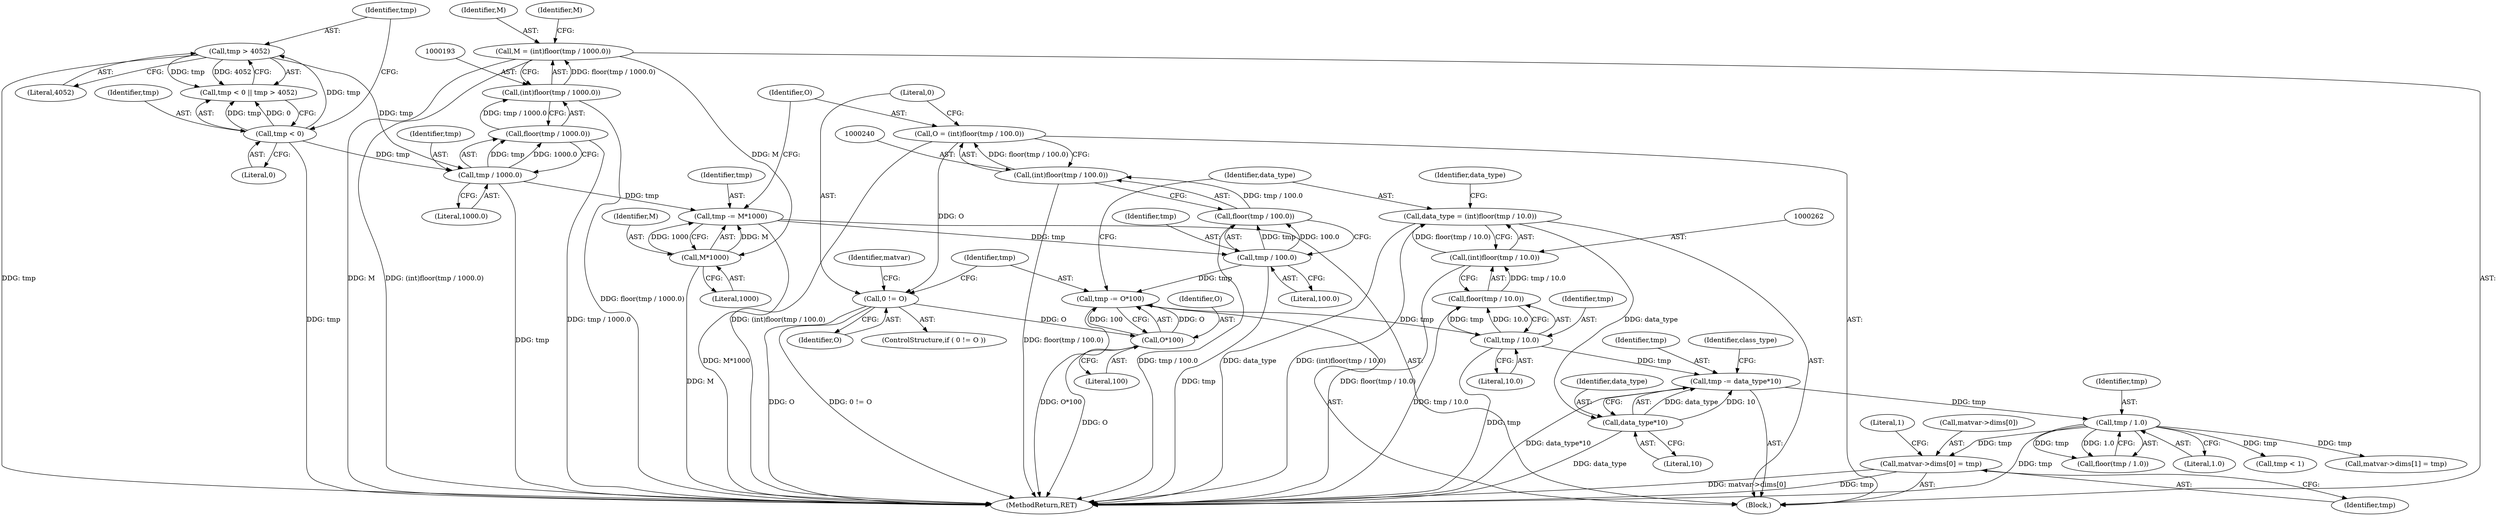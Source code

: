 digraph "0_matio_651a8e28099edb5fbb9e4e1d4d3238848f446c9a@pointer" {
"1000408" [label="(Call,matvar->dims[0] = tmp)"];
"1000327" [label="(Call,tmp / 1.0)"];
"1000317" [label="(Call,tmp -= data_type*10)"];
"1000319" [label="(Call,data_type*10)"];
"1000259" [label="(Call,data_type = (int)floor(tmp / 10.0))"];
"1000261" [label="(Call,(int)floor(tmp / 10.0))"];
"1000263" [label="(Call,floor(tmp / 10.0))"];
"1000264" [label="(Call,tmp / 10.0)"];
"1000254" [label="(Call,tmp -= O*100)"];
"1000256" [label="(Call,O*100)"];
"1000246" [label="(Call,0 != O)"];
"1000237" [label="(Call,O = (int)floor(tmp / 100.0))"];
"1000239" [label="(Call,(int)floor(tmp / 100.0))"];
"1000241" [label="(Call,floor(tmp / 100.0))"];
"1000242" [label="(Call,tmp / 100.0)"];
"1000232" [label="(Call,tmp -= M*1000)"];
"1000234" [label="(Call,M*1000)"];
"1000190" [label="(Call,M = (int)floor(tmp / 1000.0))"];
"1000192" [label="(Call,(int)floor(tmp / 1000.0))"];
"1000194" [label="(Call,floor(tmp / 1000.0))"];
"1000195" [label="(Call,tmp / 1000.0)"];
"1000175" [label="(Call,tmp > 4052)"];
"1000172" [label="(Call,tmp < 0)"];
"1000529" [label="(Call,tmp < 1)"];
"1000177" [label="(Literal,4052)"];
"1000321" [label="(Literal,10)"];
"1000261" [label="(Call,(int)floor(tmp / 10.0))"];
"1000263" [label="(Call,floor(tmp / 10.0))"];
"1000257" [label="(Identifier,O)"];
"1000241" [label="(Call,floor(tmp / 100.0))"];
"1000444" [label="(Call,matvar->dims[1] = tmp)"];
"1000235" [label="(Identifier,M)"];
"1000176" [label="(Identifier,tmp)"];
"1000245" [label="(ControlStructure,if ( 0 != O ))"];
"1000254" [label="(Call,tmp -= O*100)"];
"1000236" [label="(Literal,1000)"];
"1000414" [label="(Identifier,tmp)"];
"1000237" [label="(Call,O = (int)floor(tmp / 100.0))"];
"1000244" [label="(Literal,100.0)"];
"1000408" [label="(Call,matvar->dims[0] = tmp)"];
"1000247" [label="(Literal,0)"];
"1000190" [label="(Call,M = (int)floor(tmp / 1000.0))"];
"1000327" [label="(Call,tmp / 1.0)"];
"1000192" [label="(Call,(int)floor(tmp / 1000.0))"];
"1000191" [label="(Identifier,M)"];
"1000328" [label="(Identifier,tmp)"];
"1000326" [label="(Call,floor(tmp / 1.0))"];
"1000317" [label="(Call,tmp -= data_type*10)"];
"1000171" [label="(Call,tmp < 0 || tmp > 4052)"];
"1000234" [label="(Call,M*1000)"];
"1000173" [label="(Identifier,tmp)"];
"1000256" [label="(Call,O*100)"];
"1000172" [label="(Call,tmp < 0)"];
"1000265" [label="(Identifier,tmp)"];
"1000318" [label="(Identifier,tmp)"];
"1000665" [label="(MethodReturn,RET)"];
"1000268" [label="(Identifier,data_type)"];
"1000246" [label="(Call,0 != O)"];
"1000264" [label="(Call,tmp / 10.0)"];
"1000260" [label="(Identifier,data_type)"];
"1000239" [label="(Call,(int)floor(tmp / 100.0))"];
"1000242" [label="(Call,tmp / 100.0)"];
"1000232" [label="(Call,tmp -= M*1000)"];
"1000319" [label="(Call,data_type*10)"];
"1000195" [label="(Call,tmp / 1000.0)"];
"1000238" [label="(Identifier,O)"];
"1000323" [label="(Identifier,class_type)"];
"1000255" [label="(Identifier,tmp)"];
"1000194" [label="(Call,floor(tmp / 1000.0))"];
"1000409" [label="(Call,matvar->dims[0])"];
"1000266" [label="(Literal,10.0)"];
"1000258" [label="(Literal,100)"];
"1000174" [label="(Literal,0)"];
"1000196" [label="(Identifier,tmp)"];
"1000175" [label="(Call,tmp > 4052)"];
"1000197" [label="(Literal,1000.0)"];
"1000243" [label="(Identifier,tmp)"];
"1000251" [label="(Identifier,matvar)"];
"1000417" [label="(Literal,1)"];
"1000233" [label="(Identifier,tmp)"];
"1000248" [label="(Identifier,O)"];
"1000199" [label="(Identifier,M)"];
"1000320" [label="(Identifier,data_type)"];
"1000329" [label="(Literal,1.0)"];
"1000109" [label="(Block,)"];
"1000259" [label="(Call,data_type = (int)floor(tmp / 10.0))"];
"1000408" -> "1000109"  [label="AST: "];
"1000408" -> "1000414"  [label="CFG: "];
"1000409" -> "1000408"  [label="AST: "];
"1000414" -> "1000408"  [label="AST: "];
"1000417" -> "1000408"  [label="CFG: "];
"1000408" -> "1000665"  [label="DDG: matvar->dims[0]"];
"1000408" -> "1000665"  [label="DDG: tmp"];
"1000327" -> "1000408"  [label="DDG: tmp"];
"1000327" -> "1000326"  [label="AST: "];
"1000327" -> "1000329"  [label="CFG: "];
"1000328" -> "1000327"  [label="AST: "];
"1000329" -> "1000327"  [label="AST: "];
"1000326" -> "1000327"  [label="CFG: "];
"1000327" -> "1000665"  [label="DDG: tmp"];
"1000327" -> "1000326"  [label="DDG: tmp"];
"1000327" -> "1000326"  [label="DDG: 1.0"];
"1000317" -> "1000327"  [label="DDG: tmp"];
"1000327" -> "1000444"  [label="DDG: tmp"];
"1000327" -> "1000529"  [label="DDG: tmp"];
"1000317" -> "1000109"  [label="AST: "];
"1000317" -> "1000319"  [label="CFG: "];
"1000318" -> "1000317"  [label="AST: "];
"1000319" -> "1000317"  [label="AST: "];
"1000323" -> "1000317"  [label="CFG: "];
"1000317" -> "1000665"  [label="DDG: data_type*10"];
"1000319" -> "1000317"  [label="DDG: data_type"];
"1000319" -> "1000317"  [label="DDG: 10"];
"1000264" -> "1000317"  [label="DDG: tmp"];
"1000319" -> "1000321"  [label="CFG: "];
"1000320" -> "1000319"  [label="AST: "];
"1000321" -> "1000319"  [label="AST: "];
"1000319" -> "1000665"  [label="DDG: data_type"];
"1000259" -> "1000319"  [label="DDG: data_type"];
"1000259" -> "1000109"  [label="AST: "];
"1000259" -> "1000261"  [label="CFG: "];
"1000260" -> "1000259"  [label="AST: "];
"1000261" -> "1000259"  [label="AST: "];
"1000268" -> "1000259"  [label="CFG: "];
"1000259" -> "1000665"  [label="DDG: data_type"];
"1000259" -> "1000665"  [label="DDG: (int)floor(tmp / 10.0)"];
"1000261" -> "1000259"  [label="DDG: floor(tmp / 10.0)"];
"1000261" -> "1000263"  [label="CFG: "];
"1000262" -> "1000261"  [label="AST: "];
"1000263" -> "1000261"  [label="AST: "];
"1000261" -> "1000665"  [label="DDG: floor(tmp / 10.0)"];
"1000263" -> "1000261"  [label="DDG: tmp / 10.0"];
"1000263" -> "1000264"  [label="CFG: "];
"1000264" -> "1000263"  [label="AST: "];
"1000263" -> "1000665"  [label="DDG: tmp / 10.0"];
"1000264" -> "1000263"  [label="DDG: tmp"];
"1000264" -> "1000263"  [label="DDG: 10.0"];
"1000264" -> "1000266"  [label="CFG: "];
"1000265" -> "1000264"  [label="AST: "];
"1000266" -> "1000264"  [label="AST: "];
"1000264" -> "1000665"  [label="DDG: tmp"];
"1000254" -> "1000264"  [label="DDG: tmp"];
"1000254" -> "1000109"  [label="AST: "];
"1000254" -> "1000256"  [label="CFG: "];
"1000255" -> "1000254"  [label="AST: "];
"1000256" -> "1000254"  [label="AST: "];
"1000260" -> "1000254"  [label="CFG: "];
"1000254" -> "1000665"  [label="DDG: O*100"];
"1000256" -> "1000254"  [label="DDG: O"];
"1000256" -> "1000254"  [label="DDG: 100"];
"1000242" -> "1000254"  [label="DDG: tmp"];
"1000256" -> "1000258"  [label="CFG: "];
"1000257" -> "1000256"  [label="AST: "];
"1000258" -> "1000256"  [label="AST: "];
"1000256" -> "1000665"  [label="DDG: O"];
"1000246" -> "1000256"  [label="DDG: O"];
"1000246" -> "1000245"  [label="AST: "];
"1000246" -> "1000248"  [label="CFG: "];
"1000247" -> "1000246"  [label="AST: "];
"1000248" -> "1000246"  [label="AST: "];
"1000251" -> "1000246"  [label="CFG: "];
"1000255" -> "1000246"  [label="CFG: "];
"1000246" -> "1000665"  [label="DDG: O"];
"1000246" -> "1000665"  [label="DDG: 0 != O"];
"1000237" -> "1000246"  [label="DDG: O"];
"1000237" -> "1000109"  [label="AST: "];
"1000237" -> "1000239"  [label="CFG: "];
"1000238" -> "1000237"  [label="AST: "];
"1000239" -> "1000237"  [label="AST: "];
"1000247" -> "1000237"  [label="CFG: "];
"1000237" -> "1000665"  [label="DDG: (int)floor(tmp / 100.0)"];
"1000239" -> "1000237"  [label="DDG: floor(tmp / 100.0)"];
"1000239" -> "1000241"  [label="CFG: "];
"1000240" -> "1000239"  [label="AST: "];
"1000241" -> "1000239"  [label="AST: "];
"1000239" -> "1000665"  [label="DDG: floor(tmp / 100.0)"];
"1000241" -> "1000239"  [label="DDG: tmp / 100.0"];
"1000241" -> "1000242"  [label="CFG: "];
"1000242" -> "1000241"  [label="AST: "];
"1000241" -> "1000665"  [label="DDG: tmp / 100.0"];
"1000242" -> "1000241"  [label="DDG: tmp"];
"1000242" -> "1000241"  [label="DDG: 100.0"];
"1000242" -> "1000244"  [label="CFG: "];
"1000243" -> "1000242"  [label="AST: "];
"1000244" -> "1000242"  [label="AST: "];
"1000242" -> "1000665"  [label="DDG: tmp"];
"1000232" -> "1000242"  [label="DDG: tmp"];
"1000232" -> "1000109"  [label="AST: "];
"1000232" -> "1000234"  [label="CFG: "];
"1000233" -> "1000232"  [label="AST: "];
"1000234" -> "1000232"  [label="AST: "];
"1000238" -> "1000232"  [label="CFG: "];
"1000232" -> "1000665"  [label="DDG: M*1000"];
"1000234" -> "1000232"  [label="DDG: M"];
"1000234" -> "1000232"  [label="DDG: 1000"];
"1000195" -> "1000232"  [label="DDG: tmp"];
"1000234" -> "1000236"  [label="CFG: "];
"1000235" -> "1000234"  [label="AST: "];
"1000236" -> "1000234"  [label="AST: "];
"1000234" -> "1000665"  [label="DDG: M"];
"1000190" -> "1000234"  [label="DDG: M"];
"1000190" -> "1000109"  [label="AST: "];
"1000190" -> "1000192"  [label="CFG: "];
"1000191" -> "1000190"  [label="AST: "];
"1000192" -> "1000190"  [label="AST: "];
"1000199" -> "1000190"  [label="CFG: "];
"1000190" -> "1000665"  [label="DDG: M"];
"1000190" -> "1000665"  [label="DDG: (int)floor(tmp / 1000.0)"];
"1000192" -> "1000190"  [label="DDG: floor(tmp / 1000.0)"];
"1000192" -> "1000194"  [label="CFG: "];
"1000193" -> "1000192"  [label="AST: "];
"1000194" -> "1000192"  [label="AST: "];
"1000192" -> "1000665"  [label="DDG: floor(tmp / 1000.0)"];
"1000194" -> "1000192"  [label="DDG: tmp / 1000.0"];
"1000194" -> "1000195"  [label="CFG: "];
"1000195" -> "1000194"  [label="AST: "];
"1000194" -> "1000665"  [label="DDG: tmp / 1000.0"];
"1000195" -> "1000194"  [label="DDG: tmp"];
"1000195" -> "1000194"  [label="DDG: 1000.0"];
"1000195" -> "1000197"  [label="CFG: "];
"1000196" -> "1000195"  [label="AST: "];
"1000197" -> "1000195"  [label="AST: "];
"1000195" -> "1000665"  [label="DDG: tmp"];
"1000175" -> "1000195"  [label="DDG: tmp"];
"1000172" -> "1000195"  [label="DDG: tmp"];
"1000175" -> "1000171"  [label="AST: "];
"1000175" -> "1000177"  [label="CFG: "];
"1000176" -> "1000175"  [label="AST: "];
"1000177" -> "1000175"  [label="AST: "];
"1000171" -> "1000175"  [label="CFG: "];
"1000175" -> "1000665"  [label="DDG: tmp"];
"1000175" -> "1000171"  [label="DDG: tmp"];
"1000175" -> "1000171"  [label="DDG: 4052"];
"1000172" -> "1000175"  [label="DDG: tmp"];
"1000172" -> "1000171"  [label="AST: "];
"1000172" -> "1000174"  [label="CFG: "];
"1000173" -> "1000172"  [label="AST: "];
"1000174" -> "1000172"  [label="AST: "];
"1000176" -> "1000172"  [label="CFG: "];
"1000171" -> "1000172"  [label="CFG: "];
"1000172" -> "1000665"  [label="DDG: tmp"];
"1000172" -> "1000171"  [label="DDG: tmp"];
"1000172" -> "1000171"  [label="DDG: 0"];
}
